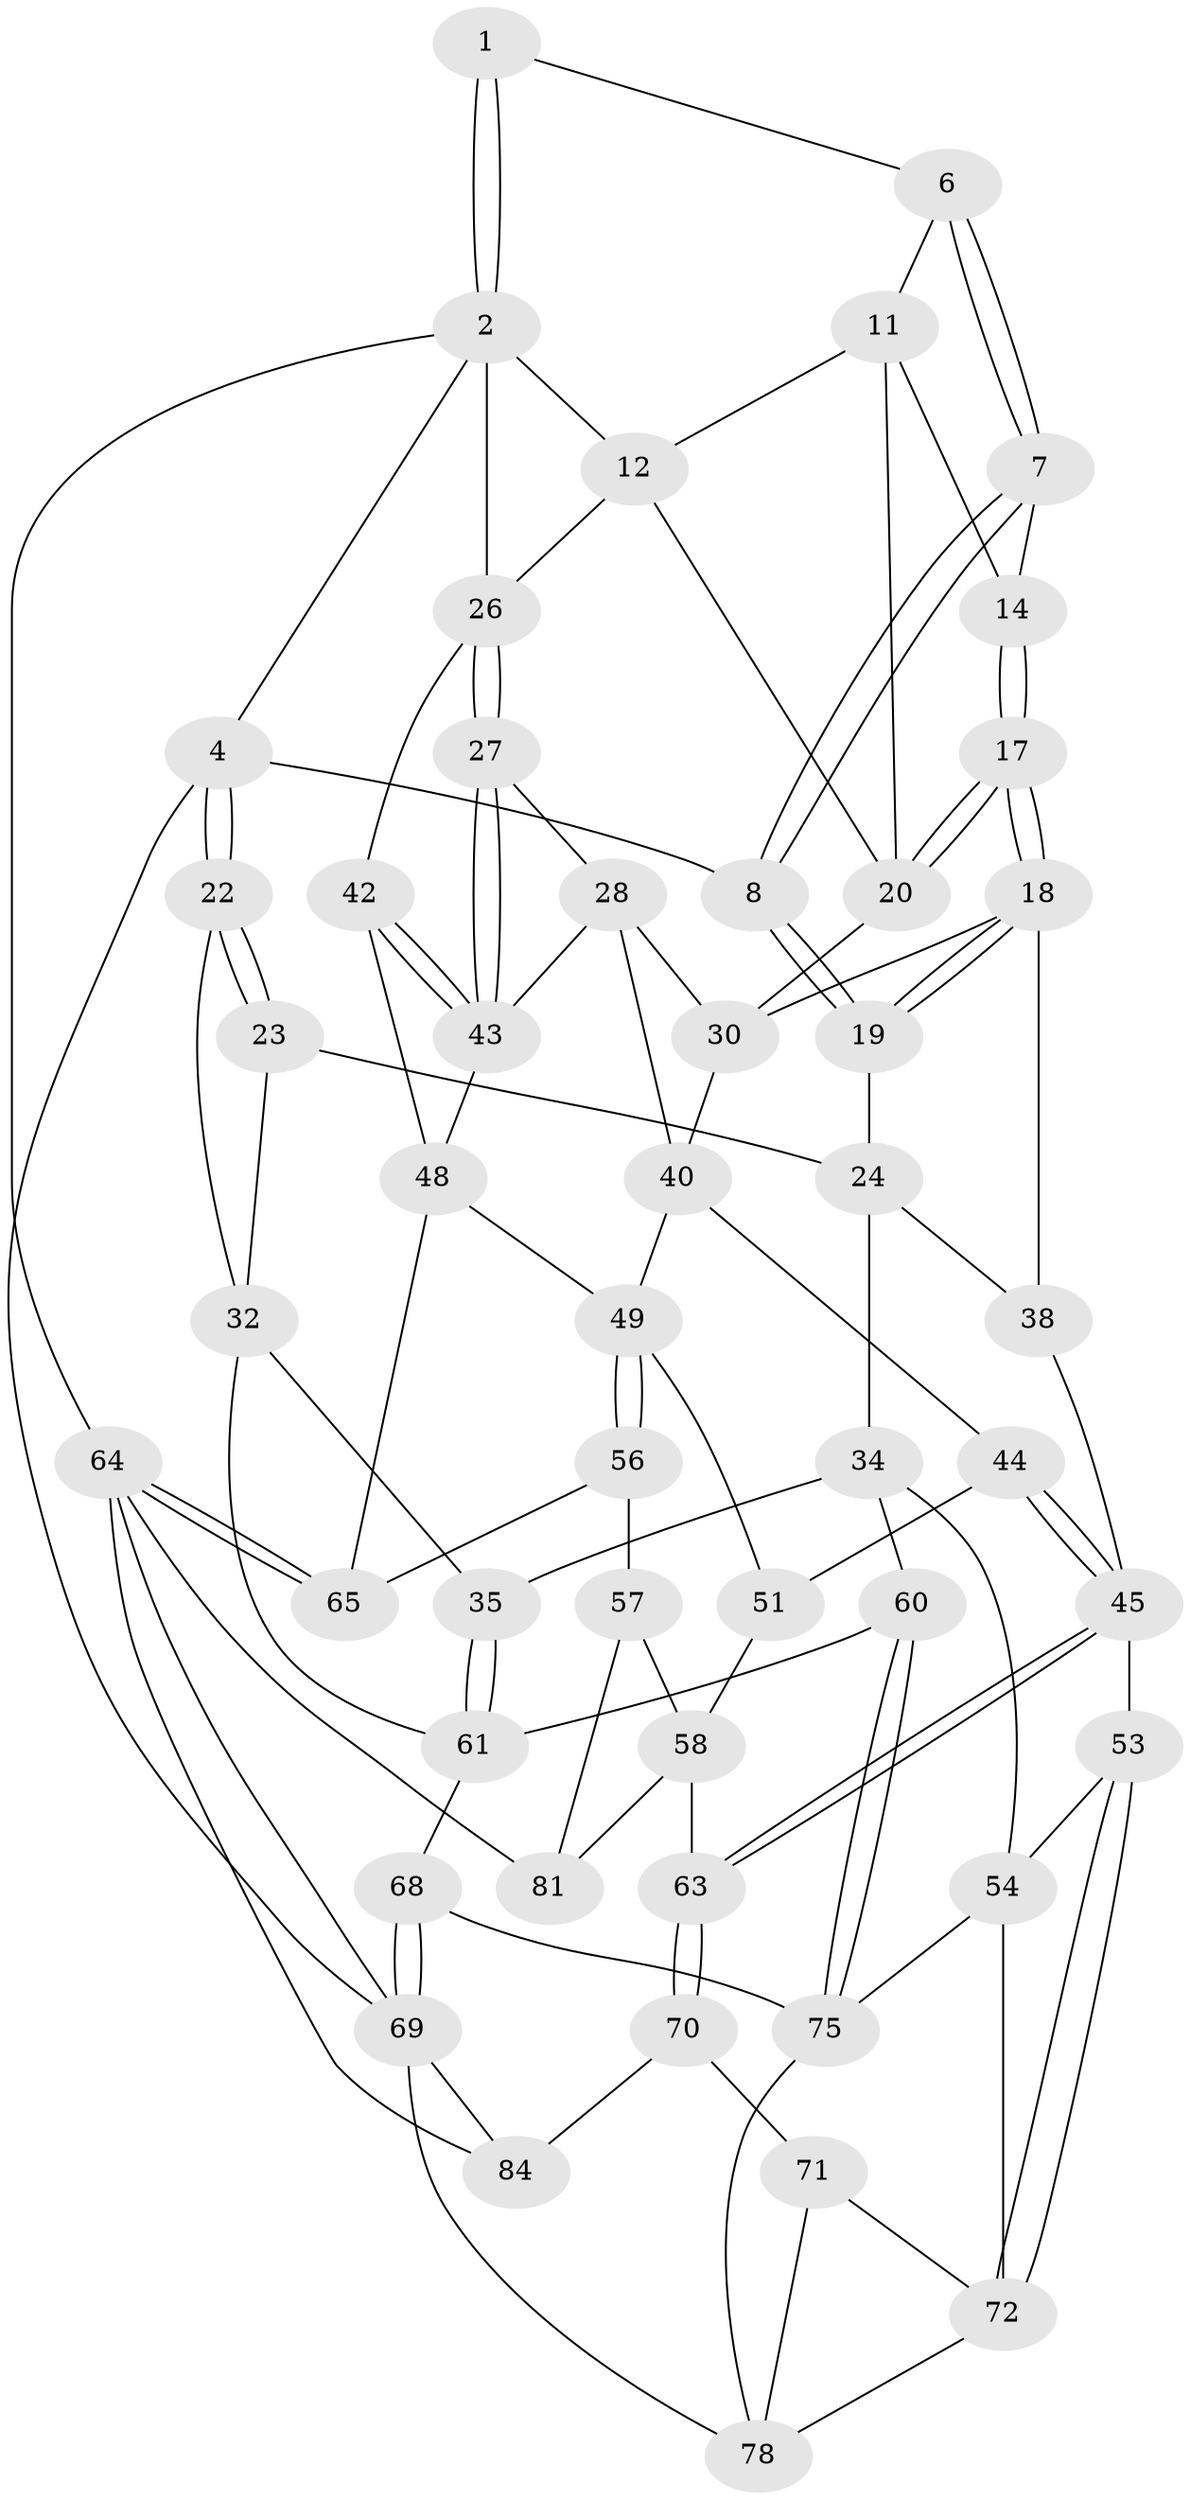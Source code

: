 // original degree distribution, {3: 0.03488372093023256, 5: 0.45348837209302323, 6: 0.2558139534883721, 4: 0.2558139534883721}
// Generated by graph-tools (version 1.1) at 2025/42/03/06/25 10:42:28]
// undirected, 51 vertices, 112 edges
graph export_dot {
graph [start="1"]
  node [color=gray90,style=filled];
  1 [pos="+0.5073206364648121+0"];
  2 [pos="+1+0",super="+3"];
  4 [pos="+0+0",super="+5"];
  6 [pos="+0.5081378565941355+0",super="+10"];
  7 [pos="+0.35460934903224656+0.14489285127933174"];
  8 [pos="+0.24021362905099816+0.19611363539254623",super="+9"];
  11 [pos="+0.5624351298789759+0.00026415435232791793",super="+16"];
  12 [pos="+0.5875403357227998+0.04877086875342718",super="+13"];
  14 [pos="+0.39273670372642355+0.18039391516637313",super="+15"];
  17 [pos="+0.4036646126901652+0.3418156485588233"];
  18 [pos="+0.3978779745577284+0.34643753259136023",super="+37"];
  19 [pos="+0.2789804065493574+0.2681059406165657"];
  20 [pos="+0.4146495056758269+0.3360788176414761",super="+21"];
  22 [pos="+0+0"];
  23 [pos="+0.16120994200352445+0.1532610702040171",super="+25"];
  24 [pos="+0.13010389436076406+0.379340827067199",super="+33"];
  26 [pos="+0.7841968451785402+0.323182368849698",super="+31"];
  27 [pos="+0.7782264709002978+0.3381951897965802"];
  28 [pos="+0.7557019193376749+0.3655138756893253",super="+29"];
  30 [pos="+0.683626441321004+0.3509501710606495",super="+39"];
  32 [pos="+0+0.38619196036346465",super="+36"];
  34 [pos="+0.09466192113196709+0.5271549159062499",super="+55"];
  35 [pos="+0+0.5174697183866642"];
  38 [pos="+0.32164645587836116+0.513695742414318"];
  40 [pos="+0.6279564710608612+0.4934720020638759",super="+41"];
  42 [pos="+1+0.5109060277536341"];
  43 [pos="+1+0.5044759371548118",super="+47"];
  44 [pos="+0.5139794032944958+0.5975117687479009",super="+52"];
  45 [pos="+0.5133116920761511+0.5980414200230509",super="+46"];
  48 [pos="+0.8201983351423148+0.5764459825777469",super="+66"];
  49 [pos="+0.7700470322727527+0.6953525149938318",super="+50"];
  51 [pos="+0.6221261475381196+0.5222650589747568",super="+59"];
  53 [pos="+0.3175621082171304+0.5637781277368827"];
  54 [pos="+0.24966975940324482+0.6022698583666178",super="+74"];
  56 [pos="+0.7689590185068859+0.700448169743755",super="+79"];
  57 [pos="+0.739002482991648+0.729023951078652",super="+80"];
  58 [pos="+0.673241907978474+0.7307539057725119",super="+62"];
  60 [pos="+0.1258735146514016+0.6783408976582815"];
  61 [pos="+0.1063332326520257+0.6735685672509786",super="+67"];
  63 [pos="+0.522281212120243+0.7696470051578067"];
  64 [pos="+1+1",super="+83"];
  65 [pos="+1+0.8386953809558784"];
  68 [pos="+0+0.789918842755689"];
  69 [pos="+0+1",super="+86"];
  70 [pos="+0.5009622770058735+0.780568878608589",super="+85"];
  71 [pos="+0.42750345521204763+0.7381785070712801",super="+77"];
  72 [pos="+0.3702888848244667+0.6948844949985358",super="+73"];
  75 [pos="+0.12647737498344455+0.6856192065444445",super="+76"];
  78 [pos="+0.24929746689605878+0.8501676745581295",super="+82"];
  81 [pos="+0.6974950115400809+1"];
  84 [pos="+0.39350496257150985+1"];
  1 -- 2;
  1 -- 2;
  1 -- 6;
  2 -- 64;
  2 -- 26;
  2 -- 4;
  2 -- 12;
  4 -- 22;
  4 -- 22;
  4 -- 69;
  4 -- 8;
  6 -- 7;
  6 -- 7;
  6 -- 11;
  7 -- 8;
  7 -- 8;
  7 -- 14;
  8 -- 19;
  8 -- 19;
  11 -- 12;
  11 -- 20;
  11 -- 14;
  12 -- 20;
  12 -- 26;
  14 -- 17;
  14 -- 17;
  17 -- 18;
  17 -- 18;
  17 -- 20;
  17 -- 20;
  18 -- 19;
  18 -- 19;
  18 -- 38;
  18 -- 30;
  19 -- 24;
  20 -- 30;
  22 -- 23;
  22 -- 23;
  22 -- 32;
  23 -- 24;
  23 -- 32;
  24 -- 34;
  24 -- 38;
  26 -- 27;
  26 -- 27;
  26 -- 42;
  27 -- 28;
  27 -- 43;
  27 -- 43;
  28 -- 40;
  28 -- 30;
  28 -- 43;
  30 -- 40;
  32 -- 35;
  32 -- 61;
  34 -- 35;
  34 -- 60;
  34 -- 54;
  35 -- 61;
  35 -- 61;
  38 -- 45;
  40 -- 49;
  40 -- 44;
  42 -- 43;
  42 -- 43;
  42 -- 48;
  43 -- 48;
  44 -- 45;
  44 -- 45;
  44 -- 51 [weight=2];
  45 -- 63;
  45 -- 63;
  45 -- 53;
  48 -- 49;
  48 -- 65;
  49 -- 56;
  49 -- 56;
  49 -- 51;
  51 -- 58;
  53 -- 54;
  53 -- 72;
  53 -- 72;
  54 -- 72;
  54 -- 75;
  56 -- 57 [weight=2];
  56 -- 65;
  57 -- 58;
  57 -- 81;
  58 -- 81;
  58 -- 63;
  60 -- 61;
  60 -- 75;
  60 -- 75;
  61 -- 68;
  63 -- 70;
  63 -- 70;
  64 -- 65;
  64 -- 65;
  64 -- 69;
  64 -- 81;
  64 -- 84;
  68 -- 69;
  68 -- 69;
  68 -- 75;
  69 -- 84;
  69 -- 78;
  70 -- 71 [weight=2];
  70 -- 84;
  71 -- 72;
  71 -- 78;
  72 -- 78;
  75 -- 78;
}
